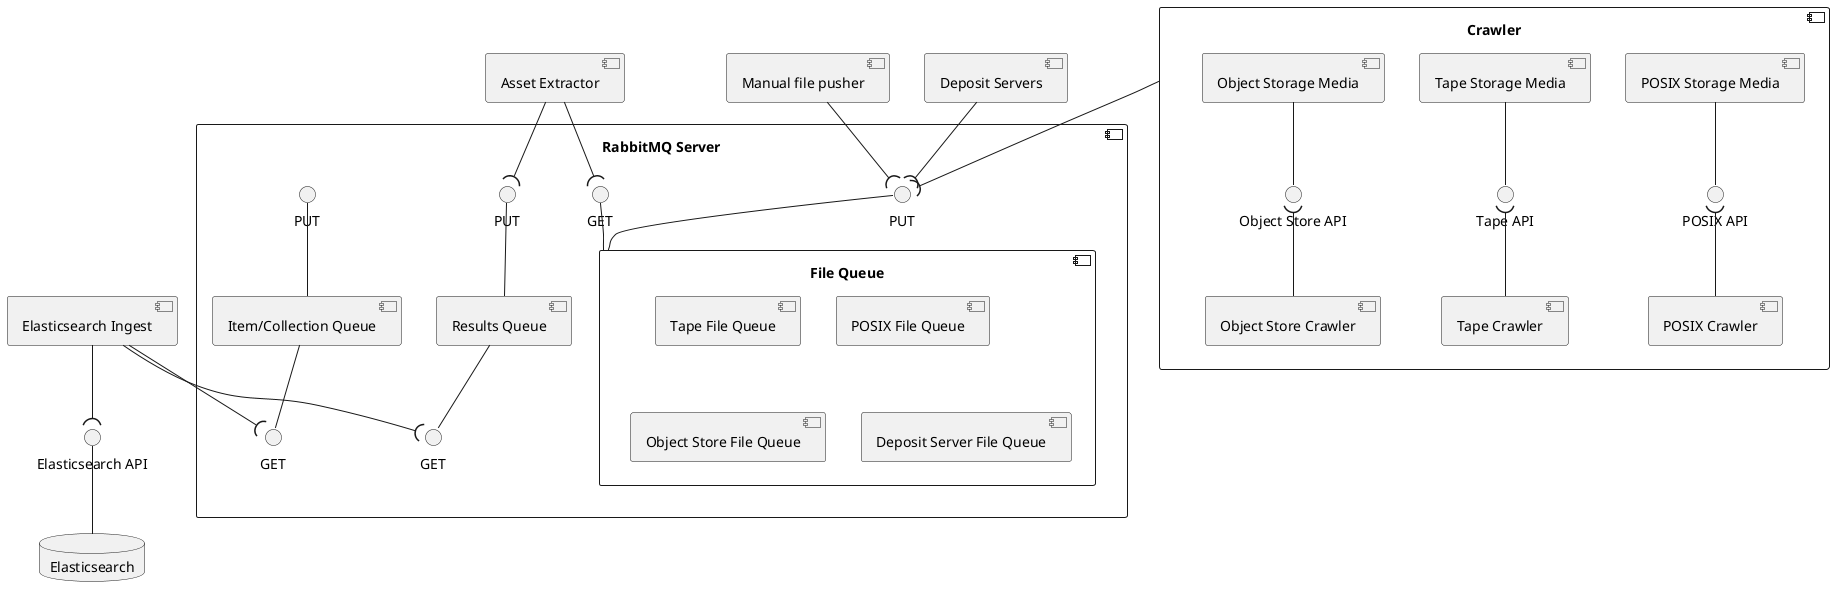 @startuml
component "Crawler" as cpCrawler {
    component "POSIX Storage Media" as cpPosixMedia
    interface "POSIX API" as ifPosixAPI
    cpPosixMedia -down-() ifPosixAPI

    component "Tape Storage Media" as cpTapeMedia
    interface "Tape API" as ifTapeAPI
    cpTapeMedia -down-() ifTapeAPI

    component "Object Storage Media" as cpObjectStoreMedia
    interface "Object Store API" as ifObjectAPI
    cpObjectStoreMedia -down-() ifObjectAPI

    component "POSIX Crawler" as cpPosixCrawler

    component "Tape Crawler" as cpTapeCrawler

    component "Object Store Crawler" as cpObjectCrawler

    cpPosixCrawler -up-( ifPosixAPI
    cpTapeCrawler -up-( ifTapeAPI
    cpObjectCrawler -up-( ifObjectAPI

    }


component "RabbitMQ Server" as cpRabbitServer {
    component "File Queue" as cpFileQ {
        ' The "file queue" is split into multiple queues with different priorities
        ' Consumers will take from the high priority queues first and round robin
        ' The Deposit queue has the highest priority.
        component "Tape File Queue"
        component "POSIX File Queue"
        component "Object Store File Queue"
        component "Deposit Server File Queue"
    }
    interface "GET" as ifFQG
    interface "PUT" as ifFQP
    cpFileQ -up-() ifFQP
    cpFileQ -up-() ifFQG

    component "Results Queue" as cpResultsQ
    interface "GET" as ifRQG
    interface "PUT" as ifRQP
    cpResultsQ -up-() ifRQP
    cpResultsQ -down-() ifRQG

    component "Item/Collection Queue" as cpAggQ
    interface "GET" as ifAQG
    interface "PUT" as ifAQP
    cpAggQ -up-() ifAQP
    cpAggQ -down-() ifAQG
}

component "Deposit Servers" as cpDepositServer
cpDepositServer -down-( ifFQP

component "Manual file pusher" as cpManFilePush
cpManFilePush -down-( ifFQP

component "Asset Extractor" as cpAssetExtractor
cpAssetExtractor -down-( ifFQG
cpAssetExtractor -down-( ifRQP

component "Elasticsearch Ingest" as cpEsIngest
cpEsIngest -down-( ifRQG
cpEsIngest -down-( ifAQG

database "Elasticsearch" as dElasticsearch
interface "Elasticsearch API" as ifElasticsearch
dElasticsearch -up-() ifElasticsearch
cpEsIngest -down-( ifElasticsearch

cpCrawler -down-( ifFQP
@enduml